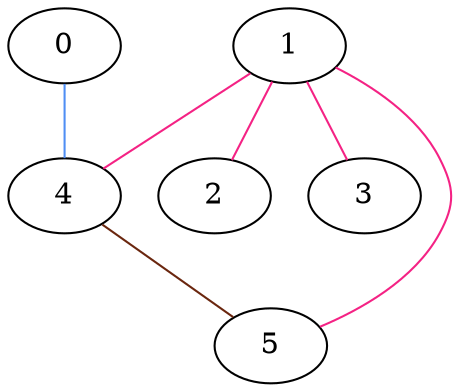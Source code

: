 graph G {
  0 -- 4 [color="#4f8ef4"];
  1 -- 2 [color="#f42284"];
  1 -- 3 [color="#f42284"];
  1 -- 4 [color="#f42284"];
  1 -- 5 [color="#f42284"];
  4 -- 5 [color="#6a260e"];
}
